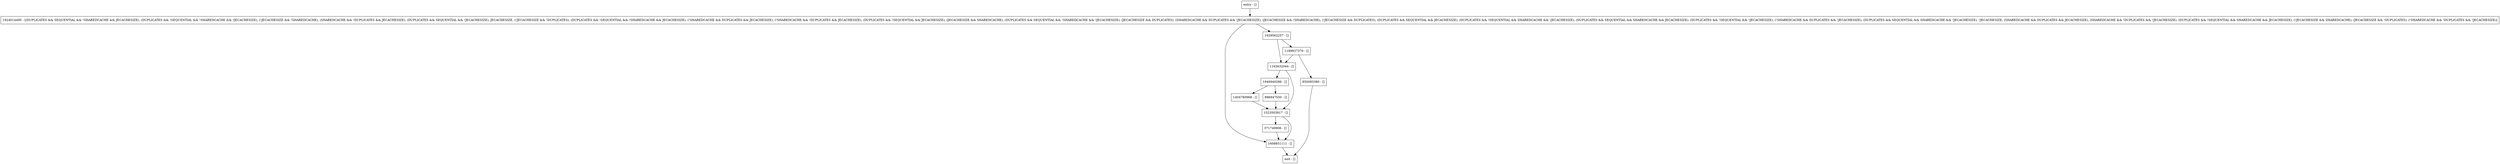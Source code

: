 digraph updateCounter {
node [shape=record];
986947550 [label="986947550 - []"];
1189937370 [label="1189937370 - []"];
1404780968 [label="1404780968 - []"];
1608851111 [label="1608851111 - []"];
entry [label="entry - []"];
exit [label="exit - []"];
850093380 [label="850093380 - []"];
1629562257 [label="1629562257 - []"];
1523503917 [label="1523503917 - []"];
1946940286 [label="1946940286 - []"];
371749906 [label="371749906 - []"];
1162632044 [label="1162632044 - []"];
1924014490 [label="1924014490 - [(DUPLICATES && SEQUENTIAL && !SHAREDCACHE && JECACHESIZE), (DUPLICATES && !SEQUENTIAL && !SHAREDCACHE && !JECACHESIZE), (!JECACHESIZE && !SHAREDCACHE), (SHAREDCACHE && !DUPLICATES && JECACHESIZE), (DUPLICATES && SEQUENTIAL && !JECACHESIZE), JECACHESIZE, (!JECACHESIZE && !DUPLICATES), (DUPLICATES && !SEQUENTIAL && !SHAREDCACHE && JECACHESIZE), (!SHAREDCACHE && DUPLICATES && JECACHESIZE), (!SHAREDCACHE && !DUPLICATES && JECACHESIZE), (DUPLICATES && !SEQUENTIAL && JECACHESIZE), (JECACHESIZE && SHAREDCACHE), (DUPLICATES && SEQUENTIAL && !SHAREDCACHE && !JECACHESIZE), (JECACHESIZE && DUPLICATES), (SHAREDCACHE && DUPLICATES && !JECACHESIZE), (JECACHESIZE && !SHAREDCACHE), (!JECACHESIZE && DUPLICATES), (DUPLICATES && SEQUENTIAL && JECACHESIZE), (DUPLICATES && !SEQUENTIAL && SHAREDCACHE && !JECACHESIZE), (DUPLICATES && SEQUENTIAL && SHAREDCACHE && JECACHESIZE), (DUPLICATES && !SEQUENTIAL && !JECACHESIZE), (!SHAREDCACHE && DUPLICATES && !JECACHESIZE), (DUPLICATES && SEQUENTIAL && SHAREDCACHE && !JECACHESIZE), !JECACHESIZE, (SHAREDCACHE && DUPLICATES && JECACHESIZE), (SHAREDCACHE && !DUPLICATES && !JECACHESIZE), (DUPLICATES && !SEQUENTIAL && SHAREDCACHE && JECACHESIZE), (!JECACHESIZE && SHAREDCACHE), (JECACHESIZE && !DUPLICATES), (!SHAREDCACHE && !DUPLICATES && !JECACHESIZE)]"];
entry;
exit;
986947550 -> 1523503917;
1189937370 -> 850093380;
1189937370 -> 1162632044;
1404780968 -> 1523503917;
1608851111 -> exit;
entry -> 1924014490;
850093380 -> exit;
1629562257 -> 1189937370;
1629562257 -> 1162632044;
1523503917 -> 371749906;
1523503917 -> 1608851111;
1946940286 -> 986947550;
1946940286 -> 1404780968;
371749906 -> 1608851111;
1162632044 -> 1523503917;
1162632044 -> 1946940286;
1924014490 -> 1629562257;
1924014490 -> 1608851111;
}
